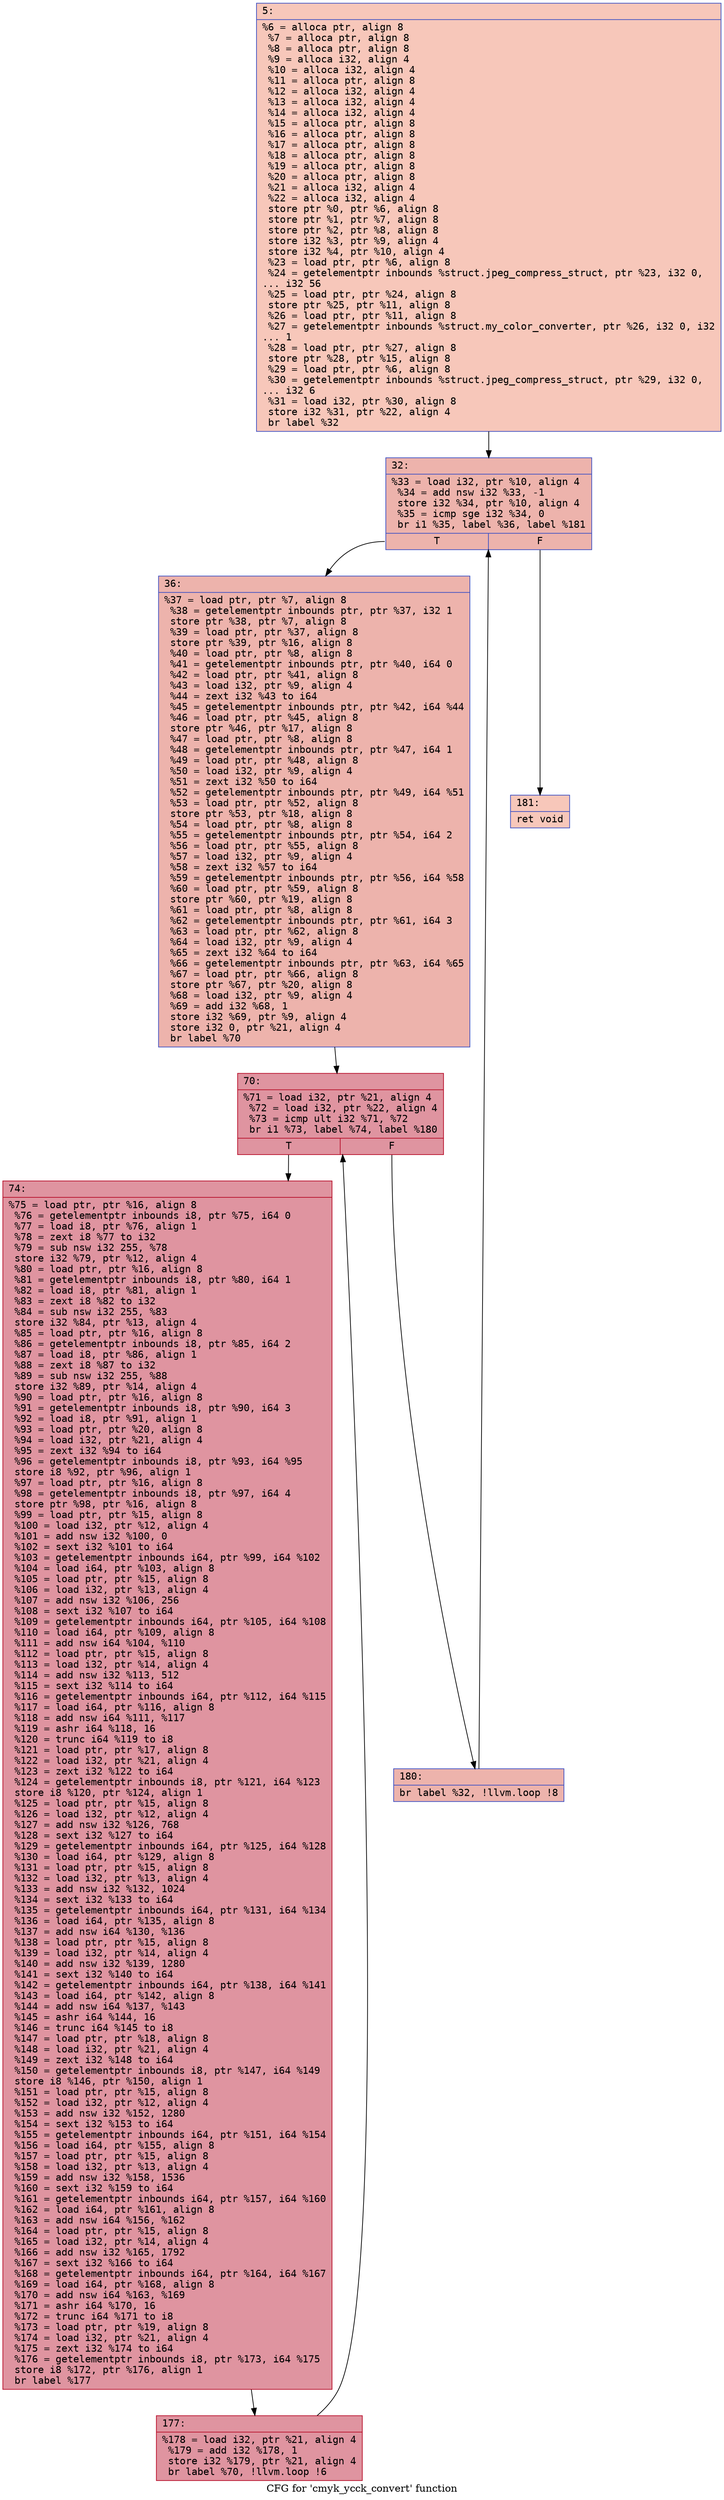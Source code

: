 digraph "CFG for 'cmyk_ycck_convert' function" {
	label="CFG for 'cmyk_ycck_convert' function";

	Node0x600001b03c50 [shape=record,color="#3d50c3ff", style=filled, fillcolor="#ec7f6370" fontname="Courier",label="{5:\l|  %6 = alloca ptr, align 8\l  %7 = alloca ptr, align 8\l  %8 = alloca ptr, align 8\l  %9 = alloca i32, align 4\l  %10 = alloca i32, align 4\l  %11 = alloca ptr, align 8\l  %12 = alloca i32, align 4\l  %13 = alloca i32, align 4\l  %14 = alloca i32, align 4\l  %15 = alloca ptr, align 8\l  %16 = alloca ptr, align 8\l  %17 = alloca ptr, align 8\l  %18 = alloca ptr, align 8\l  %19 = alloca ptr, align 8\l  %20 = alloca ptr, align 8\l  %21 = alloca i32, align 4\l  %22 = alloca i32, align 4\l  store ptr %0, ptr %6, align 8\l  store ptr %1, ptr %7, align 8\l  store ptr %2, ptr %8, align 8\l  store i32 %3, ptr %9, align 4\l  store i32 %4, ptr %10, align 4\l  %23 = load ptr, ptr %6, align 8\l  %24 = getelementptr inbounds %struct.jpeg_compress_struct, ptr %23, i32 0,\l... i32 56\l  %25 = load ptr, ptr %24, align 8\l  store ptr %25, ptr %11, align 8\l  %26 = load ptr, ptr %11, align 8\l  %27 = getelementptr inbounds %struct.my_color_converter, ptr %26, i32 0, i32\l... 1\l  %28 = load ptr, ptr %27, align 8\l  store ptr %28, ptr %15, align 8\l  %29 = load ptr, ptr %6, align 8\l  %30 = getelementptr inbounds %struct.jpeg_compress_struct, ptr %29, i32 0,\l... i32 6\l  %31 = load i32, ptr %30, align 8\l  store i32 %31, ptr %22, align 4\l  br label %32\l}"];
	Node0x600001b03c50 -> Node0x600001b03ca0[tooltip="5 -> 32\nProbability 100.00%" ];
	Node0x600001b03ca0 [shape=record,color="#3d50c3ff", style=filled, fillcolor="#d6524470" fontname="Courier",label="{32:\l|  %33 = load i32, ptr %10, align 4\l  %34 = add nsw i32 %33, -1\l  store i32 %34, ptr %10, align 4\l  %35 = icmp sge i32 %34, 0\l  br i1 %35, label %36, label %181\l|{<s0>T|<s1>F}}"];
	Node0x600001b03ca0:s0 -> Node0x600001b03cf0[tooltip="32 -> 36\nProbability 96.88%" ];
	Node0x600001b03ca0:s1 -> Node0x600001b03e80[tooltip="32 -> 181\nProbability 3.12%" ];
	Node0x600001b03cf0 [shape=record,color="#3d50c3ff", style=filled, fillcolor="#d6524470" fontname="Courier",label="{36:\l|  %37 = load ptr, ptr %7, align 8\l  %38 = getelementptr inbounds ptr, ptr %37, i32 1\l  store ptr %38, ptr %7, align 8\l  %39 = load ptr, ptr %37, align 8\l  store ptr %39, ptr %16, align 8\l  %40 = load ptr, ptr %8, align 8\l  %41 = getelementptr inbounds ptr, ptr %40, i64 0\l  %42 = load ptr, ptr %41, align 8\l  %43 = load i32, ptr %9, align 4\l  %44 = zext i32 %43 to i64\l  %45 = getelementptr inbounds ptr, ptr %42, i64 %44\l  %46 = load ptr, ptr %45, align 8\l  store ptr %46, ptr %17, align 8\l  %47 = load ptr, ptr %8, align 8\l  %48 = getelementptr inbounds ptr, ptr %47, i64 1\l  %49 = load ptr, ptr %48, align 8\l  %50 = load i32, ptr %9, align 4\l  %51 = zext i32 %50 to i64\l  %52 = getelementptr inbounds ptr, ptr %49, i64 %51\l  %53 = load ptr, ptr %52, align 8\l  store ptr %53, ptr %18, align 8\l  %54 = load ptr, ptr %8, align 8\l  %55 = getelementptr inbounds ptr, ptr %54, i64 2\l  %56 = load ptr, ptr %55, align 8\l  %57 = load i32, ptr %9, align 4\l  %58 = zext i32 %57 to i64\l  %59 = getelementptr inbounds ptr, ptr %56, i64 %58\l  %60 = load ptr, ptr %59, align 8\l  store ptr %60, ptr %19, align 8\l  %61 = load ptr, ptr %8, align 8\l  %62 = getelementptr inbounds ptr, ptr %61, i64 3\l  %63 = load ptr, ptr %62, align 8\l  %64 = load i32, ptr %9, align 4\l  %65 = zext i32 %64 to i64\l  %66 = getelementptr inbounds ptr, ptr %63, i64 %65\l  %67 = load ptr, ptr %66, align 8\l  store ptr %67, ptr %20, align 8\l  %68 = load i32, ptr %9, align 4\l  %69 = add i32 %68, 1\l  store i32 %69, ptr %9, align 4\l  store i32 0, ptr %21, align 4\l  br label %70\l}"];
	Node0x600001b03cf0 -> Node0x600001b03d40[tooltip="36 -> 70\nProbability 100.00%" ];
	Node0x600001b03d40 [shape=record,color="#b70d28ff", style=filled, fillcolor="#b70d2870" fontname="Courier",label="{70:\l|  %71 = load i32, ptr %21, align 4\l  %72 = load i32, ptr %22, align 4\l  %73 = icmp ult i32 %71, %72\l  br i1 %73, label %74, label %180\l|{<s0>T|<s1>F}}"];
	Node0x600001b03d40:s0 -> Node0x600001b03d90[tooltip="70 -> 74\nProbability 96.88%" ];
	Node0x600001b03d40:s1 -> Node0x600001b03e30[tooltip="70 -> 180\nProbability 3.12%" ];
	Node0x600001b03d90 [shape=record,color="#b70d28ff", style=filled, fillcolor="#b70d2870" fontname="Courier",label="{74:\l|  %75 = load ptr, ptr %16, align 8\l  %76 = getelementptr inbounds i8, ptr %75, i64 0\l  %77 = load i8, ptr %76, align 1\l  %78 = zext i8 %77 to i32\l  %79 = sub nsw i32 255, %78\l  store i32 %79, ptr %12, align 4\l  %80 = load ptr, ptr %16, align 8\l  %81 = getelementptr inbounds i8, ptr %80, i64 1\l  %82 = load i8, ptr %81, align 1\l  %83 = zext i8 %82 to i32\l  %84 = sub nsw i32 255, %83\l  store i32 %84, ptr %13, align 4\l  %85 = load ptr, ptr %16, align 8\l  %86 = getelementptr inbounds i8, ptr %85, i64 2\l  %87 = load i8, ptr %86, align 1\l  %88 = zext i8 %87 to i32\l  %89 = sub nsw i32 255, %88\l  store i32 %89, ptr %14, align 4\l  %90 = load ptr, ptr %16, align 8\l  %91 = getelementptr inbounds i8, ptr %90, i64 3\l  %92 = load i8, ptr %91, align 1\l  %93 = load ptr, ptr %20, align 8\l  %94 = load i32, ptr %21, align 4\l  %95 = zext i32 %94 to i64\l  %96 = getelementptr inbounds i8, ptr %93, i64 %95\l  store i8 %92, ptr %96, align 1\l  %97 = load ptr, ptr %16, align 8\l  %98 = getelementptr inbounds i8, ptr %97, i64 4\l  store ptr %98, ptr %16, align 8\l  %99 = load ptr, ptr %15, align 8\l  %100 = load i32, ptr %12, align 4\l  %101 = add nsw i32 %100, 0\l  %102 = sext i32 %101 to i64\l  %103 = getelementptr inbounds i64, ptr %99, i64 %102\l  %104 = load i64, ptr %103, align 8\l  %105 = load ptr, ptr %15, align 8\l  %106 = load i32, ptr %13, align 4\l  %107 = add nsw i32 %106, 256\l  %108 = sext i32 %107 to i64\l  %109 = getelementptr inbounds i64, ptr %105, i64 %108\l  %110 = load i64, ptr %109, align 8\l  %111 = add nsw i64 %104, %110\l  %112 = load ptr, ptr %15, align 8\l  %113 = load i32, ptr %14, align 4\l  %114 = add nsw i32 %113, 512\l  %115 = sext i32 %114 to i64\l  %116 = getelementptr inbounds i64, ptr %112, i64 %115\l  %117 = load i64, ptr %116, align 8\l  %118 = add nsw i64 %111, %117\l  %119 = ashr i64 %118, 16\l  %120 = trunc i64 %119 to i8\l  %121 = load ptr, ptr %17, align 8\l  %122 = load i32, ptr %21, align 4\l  %123 = zext i32 %122 to i64\l  %124 = getelementptr inbounds i8, ptr %121, i64 %123\l  store i8 %120, ptr %124, align 1\l  %125 = load ptr, ptr %15, align 8\l  %126 = load i32, ptr %12, align 4\l  %127 = add nsw i32 %126, 768\l  %128 = sext i32 %127 to i64\l  %129 = getelementptr inbounds i64, ptr %125, i64 %128\l  %130 = load i64, ptr %129, align 8\l  %131 = load ptr, ptr %15, align 8\l  %132 = load i32, ptr %13, align 4\l  %133 = add nsw i32 %132, 1024\l  %134 = sext i32 %133 to i64\l  %135 = getelementptr inbounds i64, ptr %131, i64 %134\l  %136 = load i64, ptr %135, align 8\l  %137 = add nsw i64 %130, %136\l  %138 = load ptr, ptr %15, align 8\l  %139 = load i32, ptr %14, align 4\l  %140 = add nsw i32 %139, 1280\l  %141 = sext i32 %140 to i64\l  %142 = getelementptr inbounds i64, ptr %138, i64 %141\l  %143 = load i64, ptr %142, align 8\l  %144 = add nsw i64 %137, %143\l  %145 = ashr i64 %144, 16\l  %146 = trunc i64 %145 to i8\l  %147 = load ptr, ptr %18, align 8\l  %148 = load i32, ptr %21, align 4\l  %149 = zext i32 %148 to i64\l  %150 = getelementptr inbounds i8, ptr %147, i64 %149\l  store i8 %146, ptr %150, align 1\l  %151 = load ptr, ptr %15, align 8\l  %152 = load i32, ptr %12, align 4\l  %153 = add nsw i32 %152, 1280\l  %154 = sext i32 %153 to i64\l  %155 = getelementptr inbounds i64, ptr %151, i64 %154\l  %156 = load i64, ptr %155, align 8\l  %157 = load ptr, ptr %15, align 8\l  %158 = load i32, ptr %13, align 4\l  %159 = add nsw i32 %158, 1536\l  %160 = sext i32 %159 to i64\l  %161 = getelementptr inbounds i64, ptr %157, i64 %160\l  %162 = load i64, ptr %161, align 8\l  %163 = add nsw i64 %156, %162\l  %164 = load ptr, ptr %15, align 8\l  %165 = load i32, ptr %14, align 4\l  %166 = add nsw i32 %165, 1792\l  %167 = sext i32 %166 to i64\l  %168 = getelementptr inbounds i64, ptr %164, i64 %167\l  %169 = load i64, ptr %168, align 8\l  %170 = add nsw i64 %163, %169\l  %171 = ashr i64 %170, 16\l  %172 = trunc i64 %171 to i8\l  %173 = load ptr, ptr %19, align 8\l  %174 = load i32, ptr %21, align 4\l  %175 = zext i32 %174 to i64\l  %176 = getelementptr inbounds i8, ptr %173, i64 %175\l  store i8 %172, ptr %176, align 1\l  br label %177\l}"];
	Node0x600001b03d90 -> Node0x600001b03de0[tooltip="74 -> 177\nProbability 100.00%" ];
	Node0x600001b03de0 [shape=record,color="#b70d28ff", style=filled, fillcolor="#b70d2870" fontname="Courier",label="{177:\l|  %178 = load i32, ptr %21, align 4\l  %179 = add i32 %178, 1\l  store i32 %179, ptr %21, align 4\l  br label %70, !llvm.loop !6\l}"];
	Node0x600001b03de0 -> Node0x600001b03d40[tooltip="177 -> 70\nProbability 100.00%" ];
	Node0x600001b03e30 [shape=record,color="#3d50c3ff", style=filled, fillcolor="#d6524470" fontname="Courier",label="{180:\l|  br label %32, !llvm.loop !8\l}"];
	Node0x600001b03e30 -> Node0x600001b03ca0[tooltip="180 -> 32\nProbability 100.00%" ];
	Node0x600001b03e80 [shape=record,color="#3d50c3ff", style=filled, fillcolor="#ec7f6370" fontname="Courier",label="{181:\l|  ret void\l}"];
}
